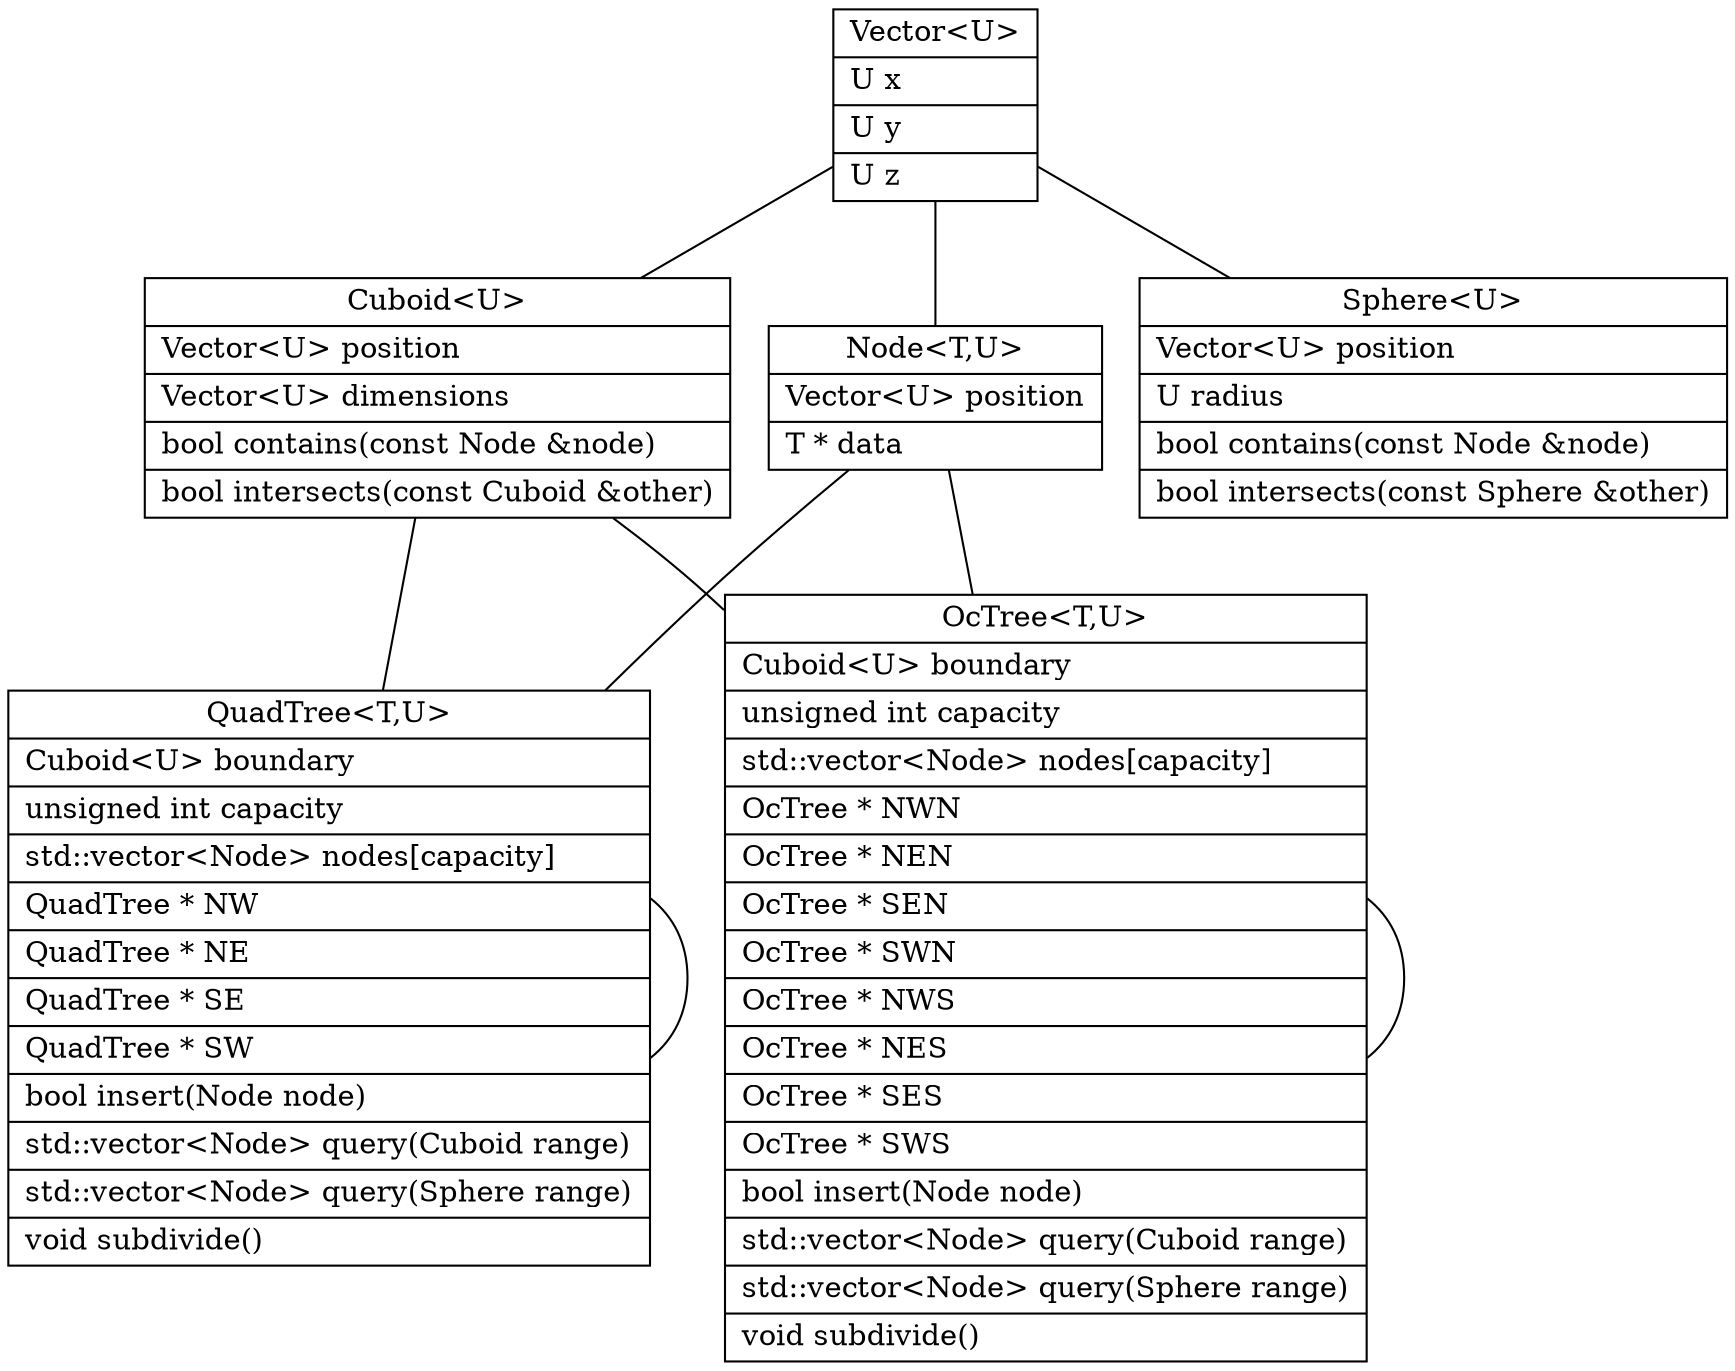 graph classes {
	
	graph [bgcolor=transparent]
	node [shape=record,style=filled,fillcolor=white]

	Vector [label="{Vector\<U\>|
			  U x\l|
			  U y\l|
			  U z\l}"]

	Element [label="{Node\<T,U\>|
			  Vector\<U\> position\l|
			  T * data\l}"]

	Sphere [label="{Sphere\<U\>|
			Vector\<U\> position\l|
			U radius\l|
			bool contains(const Node &node)\l|
			bool intersects(const Sphere &other)\l}"]

	Cuboid [label="{Cuboid\<U\>|
			Vector\<U\> position\l|
			Vector\<U\> dimensions\l|
			bool contains(const Node &node)\l|
			bool intersects(const Cuboid &other)\l}"]

	QuadTree [label="{QuadTree\<T,U\>|
			   Cuboid\<U\> boundary\l|
			   unsigned int capacity\l|
			   std::vector\<Node\> nodes[capacity]\l|
			   QuadTree * NW\l|
			   QuadTree * NE\l|
			   QuadTree * SE\l|
			   QuadTree * SW\l|
			   bool insert(Node node)\l|
			   std::vector\<Node\> query(Cuboid range)\l|
			   std::vector\<Node\> query(Sphere range)\l|
			   void subdivide()\l}"]
	
	OcTree [label="{OcTree\<T,U\>|
			  Cuboid\<U\> boundary\l|
			  unsigned int capacity\l|
			  std::vector\<Node\> nodes[capacity]\l|
			  OcTree * NWN\l|
			  OcTree * NEN\l|
			  OcTree * SEN\l|
			  OcTree * SWN\l|
			  OcTree * NWS\l|
			  OcTree * NES\l|
			  OcTree * SES\l|
			  OcTree * SWS\l|
			  bool insert(Node node)\l|
			  std::vector\<Node\> query(Cuboid range)\l|
			  std::vector\<Node\> query(Sphere range)\l|
			  void subdivide()\l}"]
	
	Vector -- Element
	Vector -- Cuboid
	Vector -- Sphere
	Element -- QuadTree
	Element -- OcTree
	Cuboid -- QuadTree
	Cuboid -- OcTree
	QuadTree -- QuadTree
	OcTree -- OcTree

}
